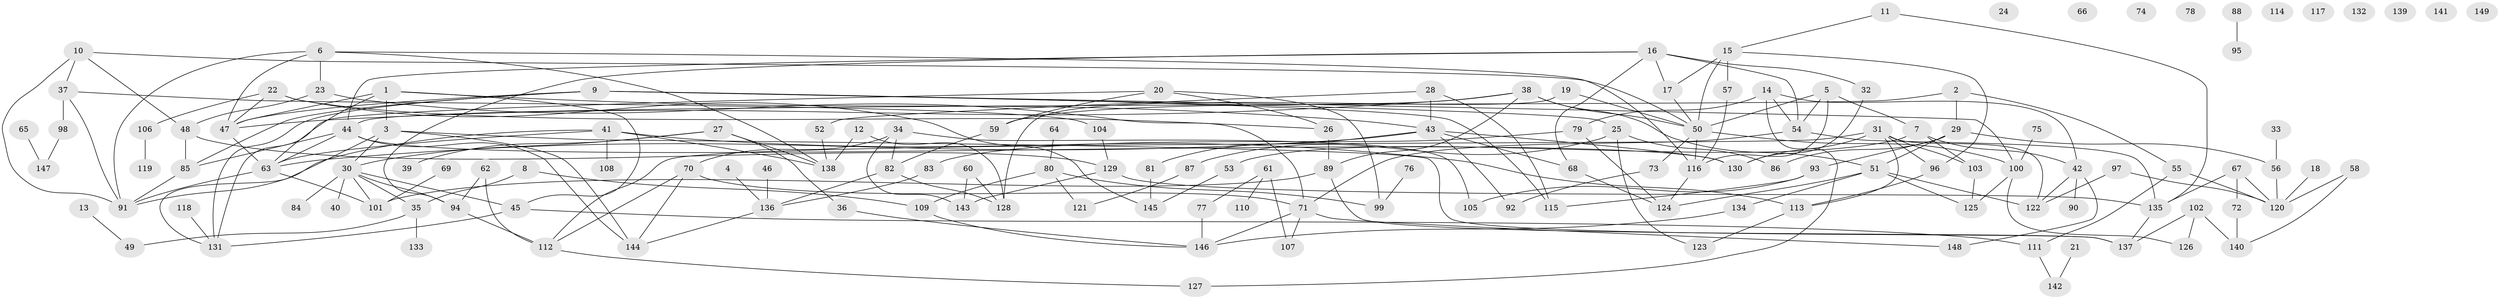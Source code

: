 // coarse degree distribution, {8: 0.049019607843137254, 7: 0.0392156862745098, 10: 0.0196078431372549, 1: 0.14705882352941177, 4: 0.12745098039215685, 9: 0.0196078431372549, 5: 0.08823529411764706, 2: 0.19607843137254902, 6: 0.06862745098039216, 3: 0.13725490196078433, 0: 0.10784313725490197}
// Generated by graph-tools (version 1.1) at 2025/23/03/03/25 07:23:24]
// undirected, 149 vertices, 223 edges
graph export_dot {
graph [start="1"]
  node [color=gray90,style=filled];
  1;
  2;
  3;
  4;
  5;
  6;
  7;
  8;
  9;
  10;
  11;
  12;
  13;
  14;
  15;
  16;
  17;
  18;
  19;
  20;
  21;
  22;
  23;
  24;
  25;
  26;
  27;
  28;
  29;
  30;
  31;
  32;
  33;
  34;
  35;
  36;
  37;
  38;
  39;
  40;
  41;
  42;
  43;
  44;
  45;
  46;
  47;
  48;
  49;
  50;
  51;
  52;
  53;
  54;
  55;
  56;
  57;
  58;
  59;
  60;
  61;
  62;
  63;
  64;
  65;
  66;
  67;
  68;
  69;
  70;
  71;
  72;
  73;
  74;
  75;
  76;
  77;
  78;
  79;
  80;
  81;
  82;
  83;
  84;
  85;
  86;
  87;
  88;
  89;
  90;
  91;
  92;
  93;
  94;
  95;
  96;
  97;
  98;
  99;
  100;
  101;
  102;
  103;
  104;
  105;
  106;
  107;
  108;
  109;
  110;
  111;
  112;
  113;
  114;
  115;
  116;
  117;
  118;
  119;
  120;
  121;
  122;
  123;
  124;
  125;
  126;
  127;
  128;
  129;
  130;
  131;
  132;
  133;
  134;
  135;
  136;
  137;
  138;
  139;
  140;
  141;
  142;
  143;
  144;
  145;
  146;
  147;
  148;
  149;
  1 -- 3;
  1 -- 43;
  1 -- 45;
  1 -- 47;
  1 -- 63;
  2 -- 29;
  2 -- 44;
  2 -- 55;
  3 -- 30;
  3 -- 131;
  3 -- 137;
  3 -- 144;
  4 -- 136;
  5 -- 7;
  5 -- 50;
  5 -- 54;
  5 -- 116;
  6 -- 23;
  6 -- 47;
  6 -- 91;
  6 -- 116;
  6 -- 138;
  7 -- 42;
  7 -- 53;
  7 -- 103;
  8 -- 35;
  8 -- 109;
  9 -- 25;
  9 -- 47;
  9 -- 85;
  9 -- 100;
  9 -- 115;
  9 -- 131;
  10 -- 37;
  10 -- 48;
  10 -- 50;
  10 -- 91;
  11 -- 15;
  11 -- 135;
  12 -- 128;
  12 -- 138;
  13 -- 49;
  14 -- 42;
  14 -- 54;
  14 -- 79;
  14 -- 127;
  15 -- 17;
  15 -- 50;
  15 -- 57;
  15 -- 96;
  16 -- 17;
  16 -- 32;
  16 -- 44;
  16 -- 54;
  16 -- 68;
  16 -- 94;
  17 -- 50;
  18 -- 120;
  19 -- 50;
  19 -- 128;
  20 -- 26;
  20 -- 59;
  20 -- 99;
  20 -- 131;
  21 -- 142;
  22 -- 26;
  22 -- 47;
  22 -- 106;
  22 -- 145;
  23 -- 48;
  23 -- 71;
  25 -- 86;
  25 -- 87;
  25 -- 123;
  26 -- 89;
  27 -- 30;
  27 -- 36;
  27 -- 39;
  27 -- 138;
  28 -- 43;
  28 -- 52;
  28 -- 115;
  29 -- 51;
  29 -- 56;
  29 -- 86;
  29 -- 93;
  30 -- 35;
  30 -- 40;
  30 -- 45;
  30 -- 84;
  30 -- 94;
  30 -- 101;
  31 -- 96;
  31 -- 103;
  31 -- 112;
  31 -- 113;
  31 -- 122;
  31 -- 130;
  32 -- 130;
  33 -- 56;
  34 -- 70;
  34 -- 82;
  34 -- 105;
  34 -- 143;
  35 -- 49;
  35 -- 133;
  36 -- 146;
  37 -- 91;
  37 -- 98;
  37 -- 104;
  38 -- 47;
  38 -- 50;
  38 -- 51;
  38 -- 59;
  38 -- 89;
  41 -- 63;
  41 -- 91;
  41 -- 108;
  41 -- 113;
  41 -- 138;
  42 -- 90;
  42 -- 122;
  42 -- 148;
  43 -- 63;
  43 -- 68;
  43 -- 81;
  43 -- 92;
  43 -- 130;
  44 -- 63;
  44 -- 85;
  44 -- 130;
  44 -- 144;
  45 -- 111;
  45 -- 131;
  46 -- 136;
  47 -- 63;
  48 -- 85;
  48 -- 129;
  50 -- 73;
  50 -- 100;
  50 -- 116;
  51 -- 122;
  51 -- 124;
  51 -- 125;
  51 -- 134;
  52 -- 138;
  53 -- 145;
  54 -- 71;
  54 -- 135;
  55 -- 111;
  55 -- 120;
  56 -- 120;
  57 -- 116;
  58 -- 120;
  58 -- 140;
  59 -- 82;
  60 -- 128;
  60 -- 143;
  61 -- 77;
  61 -- 107;
  61 -- 110;
  62 -- 94;
  62 -- 112;
  63 -- 91;
  63 -- 101;
  64 -- 80;
  65 -- 147;
  67 -- 72;
  67 -- 120;
  67 -- 135;
  68 -- 124;
  69 -- 101;
  70 -- 71;
  70 -- 112;
  70 -- 144;
  71 -- 107;
  71 -- 146;
  71 -- 148;
  72 -- 140;
  73 -- 92;
  75 -- 100;
  76 -- 99;
  77 -- 146;
  79 -- 83;
  79 -- 124;
  80 -- 99;
  80 -- 109;
  80 -- 121;
  81 -- 145;
  82 -- 128;
  82 -- 136;
  83 -- 136;
  85 -- 91;
  87 -- 121;
  88 -- 95;
  89 -- 101;
  89 -- 137;
  93 -- 105;
  93 -- 115;
  94 -- 112;
  96 -- 113;
  97 -- 120;
  97 -- 122;
  98 -- 147;
  100 -- 125;
  100 -- 126;
  102 -- 126;
  102 -- 137;
  102 -- 140;
  103 -- 125;
  104 -- 129;
  106 -- 119;
  109 -- 146;
  111 -- 142;
  112 -- 127;
  113 -- 123;
  116 -- 124;
  118 -- 131;
  129 -- 135;
  129 -- 143;
  134 -- 146;
  135 -- 137;
  136 -- 144;
}
